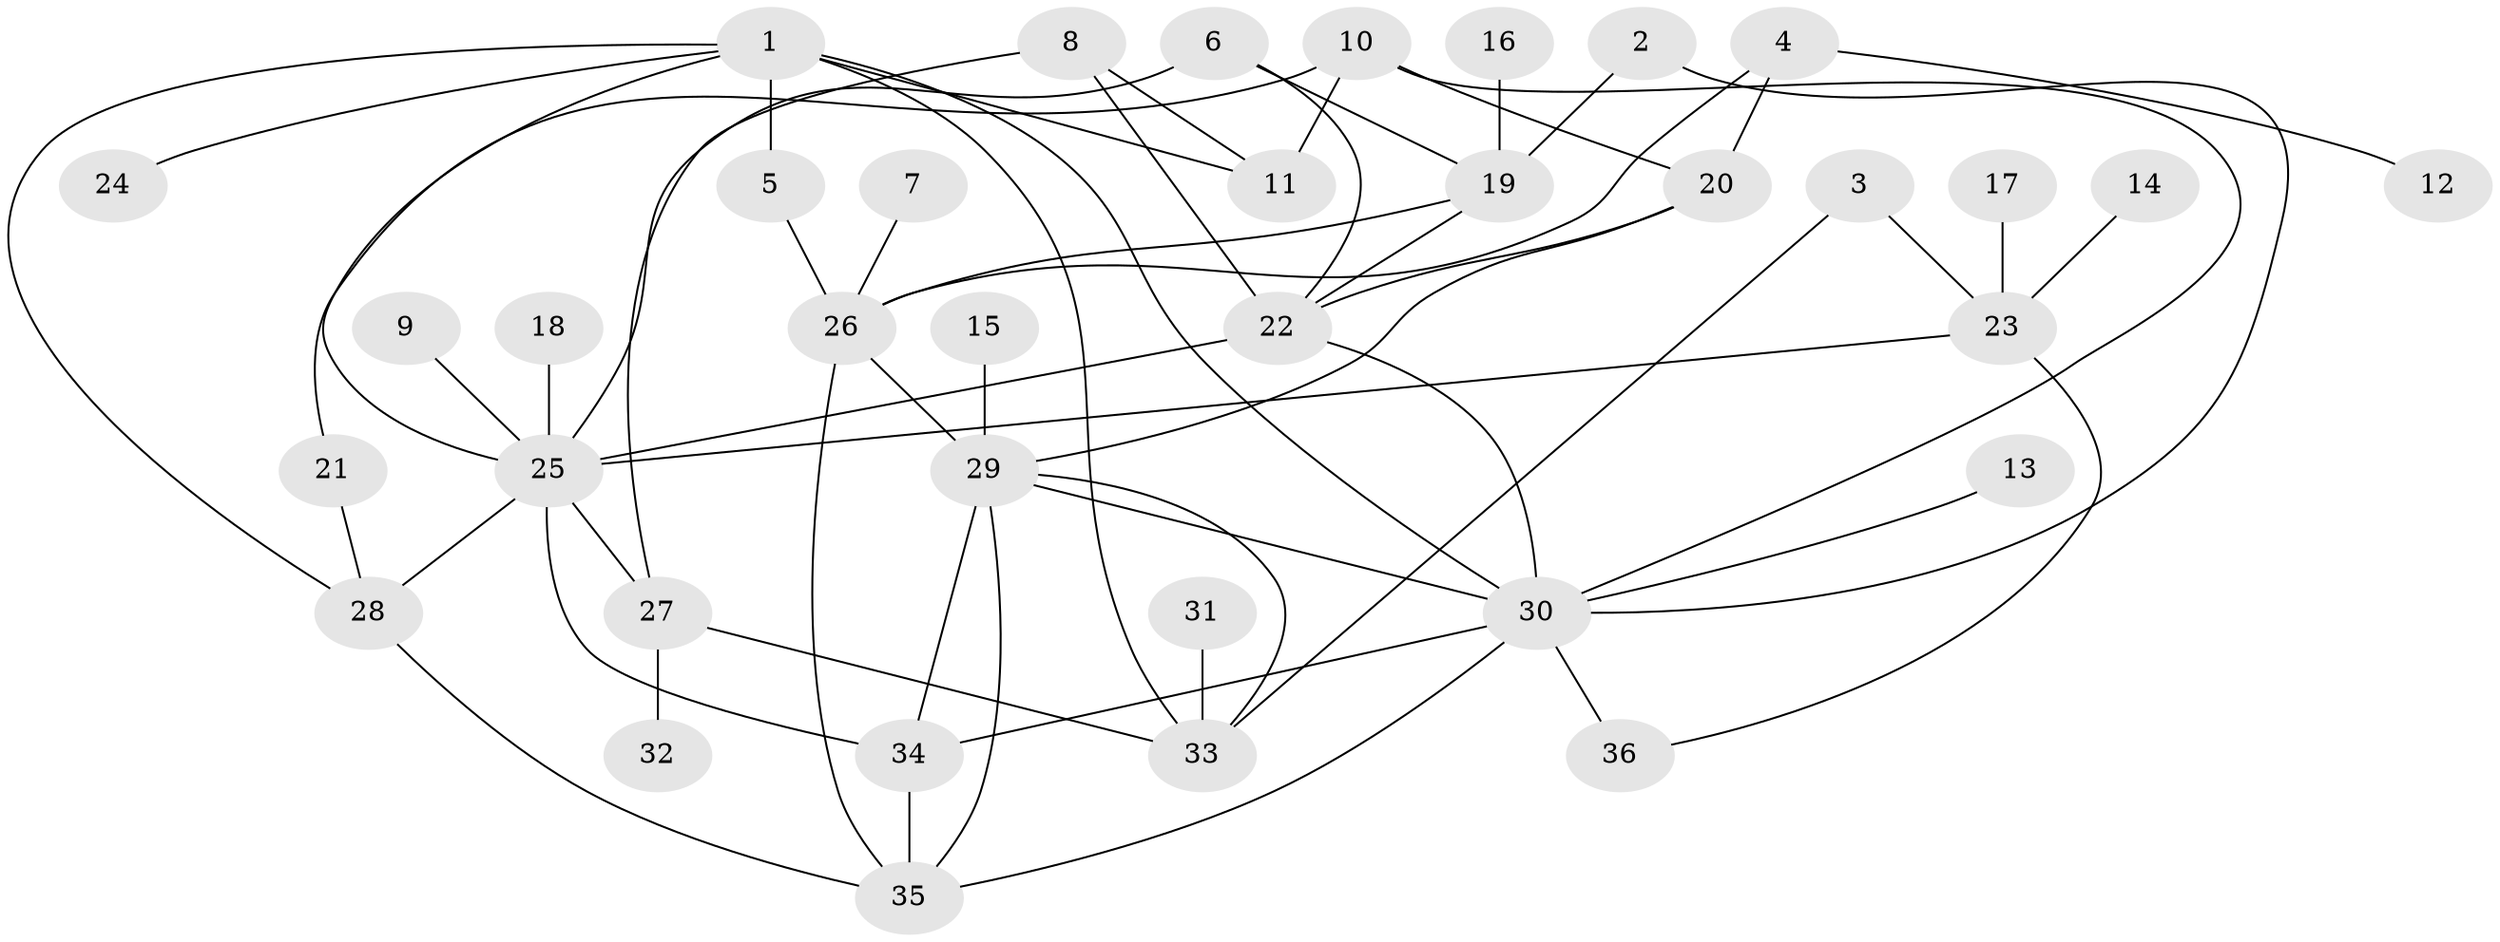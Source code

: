 // original degree distribution, {3: 0.28169014084507044, 5: 0.07042253521126761, 6: 0.028169014084507043, 2: 0.2676056338028169, 4: 0.14084507042253522, 1: 0.2112676056338028}
// Generated by graph-tools (version 1.1) at 2025/25/03/09/25 03:25:33]
// undirected, 36 vertices, 59 edges
graph export_dot {
graph [start="1"]
  node [color=gray90,style=filled];
  1;
  2;
  3;
  4;
  5;
  6;
  7;
  8;
  9;
  10;
  11;
  12;
  13;
  14;
  15;
  16;
  17;
  18;
  19;
  20;
  21;
  22;
  23;
  24;
  25;
  26;
  27;
  28;
  29;
  30;
  31;
  32;
  33;
  34;
  35;
  36;
  1 -- 5 [weight=1.0];
  1 -- 11 [weight=1.0];
  1 -- 24 [weight=1.0];
  1 -- 25 [weight=1.0];
  1 -- 28 [weight=1.0];
  1 -- 30 [weight=1.0];
  1 -- 33 [weight=1.0];
  2 -- 19 [weight=1.0];
  2 -- 30 [weight=1.0];
  3 -- 23 [weight=1.0];
  3 -- 33 [weight=1.0];
  4 -- 12 [weight=1.0];
  4 -- 20 [weight=1.0];
  4 -- 26 [weight=2.0];
  5 -- 26 [weight=1.0];
  6 -- 19 [weight=1.0];
  6 -- 22 [weight=1.0];
  6 -- 25 [weight=1.0];
  7 -- 26 [weight=1.0];
  8 -- 11 [weight=1.0];
  8 -- 22 [weight=1.0];
  8 -- 27 [weight=1.0];
  9 -- 25 [weight=1.0];
  10 -- 11 [weight=1.0];
  10 -- 20 [weight=1.0];
  10 -- 21 [weight=1.0];
  10 -- 30 [weight=1.0];
  13 -- 30 [weight=1.0];
  14 -- 23 [weight=1.0];
  15 -- 29 [weight=1.0];
  16 -- 19 [weight=1.0];
  17 -- 23 [weight=1.0];
  18 -- 25 [weight=1.0];
  19 -- 22 [weight=1.0];
  19 -- 26 [weight=1.0];
  20 -- 22 [weight=1.0];
  20 -- 29 [weight=1.0];
  21 -- 28 [weight=1.0];
  22 -- 25 [weight=1.0];
  22 -- 30 [weight=1.0];
  23 -- 25 [weight=1.0];
  23 -- 36 [weight=1.0];
  25 -- 27 [weight=1.0];
  25 -- 28 [weight=1.0];
  25 -- 34 [weight=1.0];
  26 -- 29 [weight=1.0];
  26 -- 35 [weight=1.0];
  27 -- 32 [weight=1.0];
  27 -- 33 [weight=1.0];
  28 -- 35 [weight=1.0];
  29 -- 30 [weight=1.0];
  29 -- 33 [weight=1.0];
  29 -- 34 [weight=1.0];
  29 -- 35 [weight=1.0];
  30 -- 34 [weight=1.0];
  30 -- 35 [weight=1.0];
  30 -- 36 [weight=1.0];
  31 -- 33 [weight=1.0];
  34 -- 35 [weight=1.0];
}
